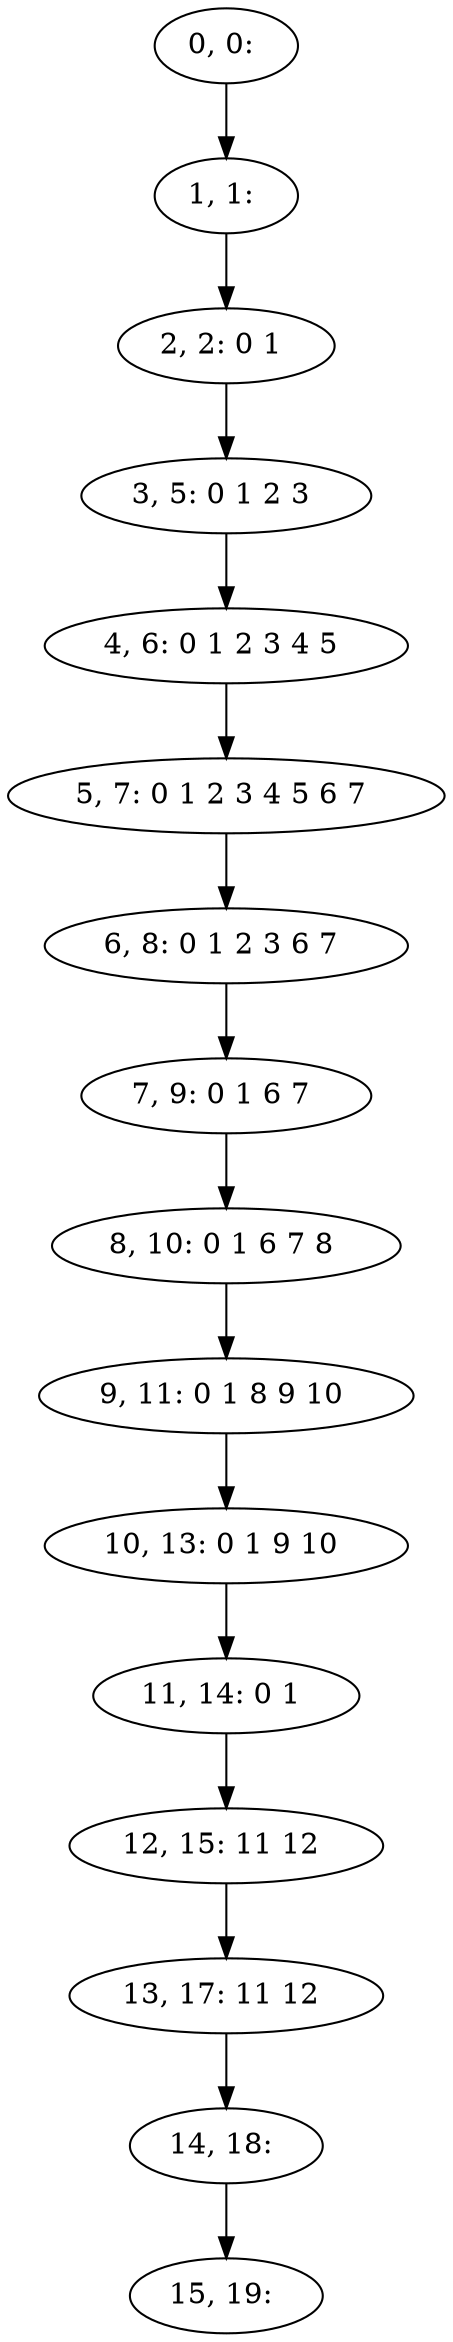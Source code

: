 digraph G {
0[label="0, 0: "];
1[label="1, 1: "];
2[label="2, 2: 0 1 "];
3[label="3, 5: 0 1 2 3 "];
4[label="4, 6: 0 1 2 3 4 5 "];
5[label="5, 7: 0 1 2 3 4 5 6 7 "];
6[label="6, 8: 0 1 2 3 6 7 "];
7[label="7, 9: 0 1 6 7 "];
8[label="8, 10: 0 1 6 7 8 "];
9[label="9, 11: 0 1 8 9 10 "];
10[label="10, 13: 0 1 9 10 "];
11[label="11, 14: 0 1 "];
12[label="12, 15: 11 12 "];
13[label="13, 17: 11 12 "];
14[label="14, 18: "];
15[label="15, 19: "];
0->1 ;
1->2 ;
2->3 ;
3->4 ;
4->5 ;
5->6 ;
6->7 ;
7->8 ;
8->9 ;
9->10 ;
10->11 ;
11->12 ;
12->13 ;
13->14 ;
14->15 ;
}
